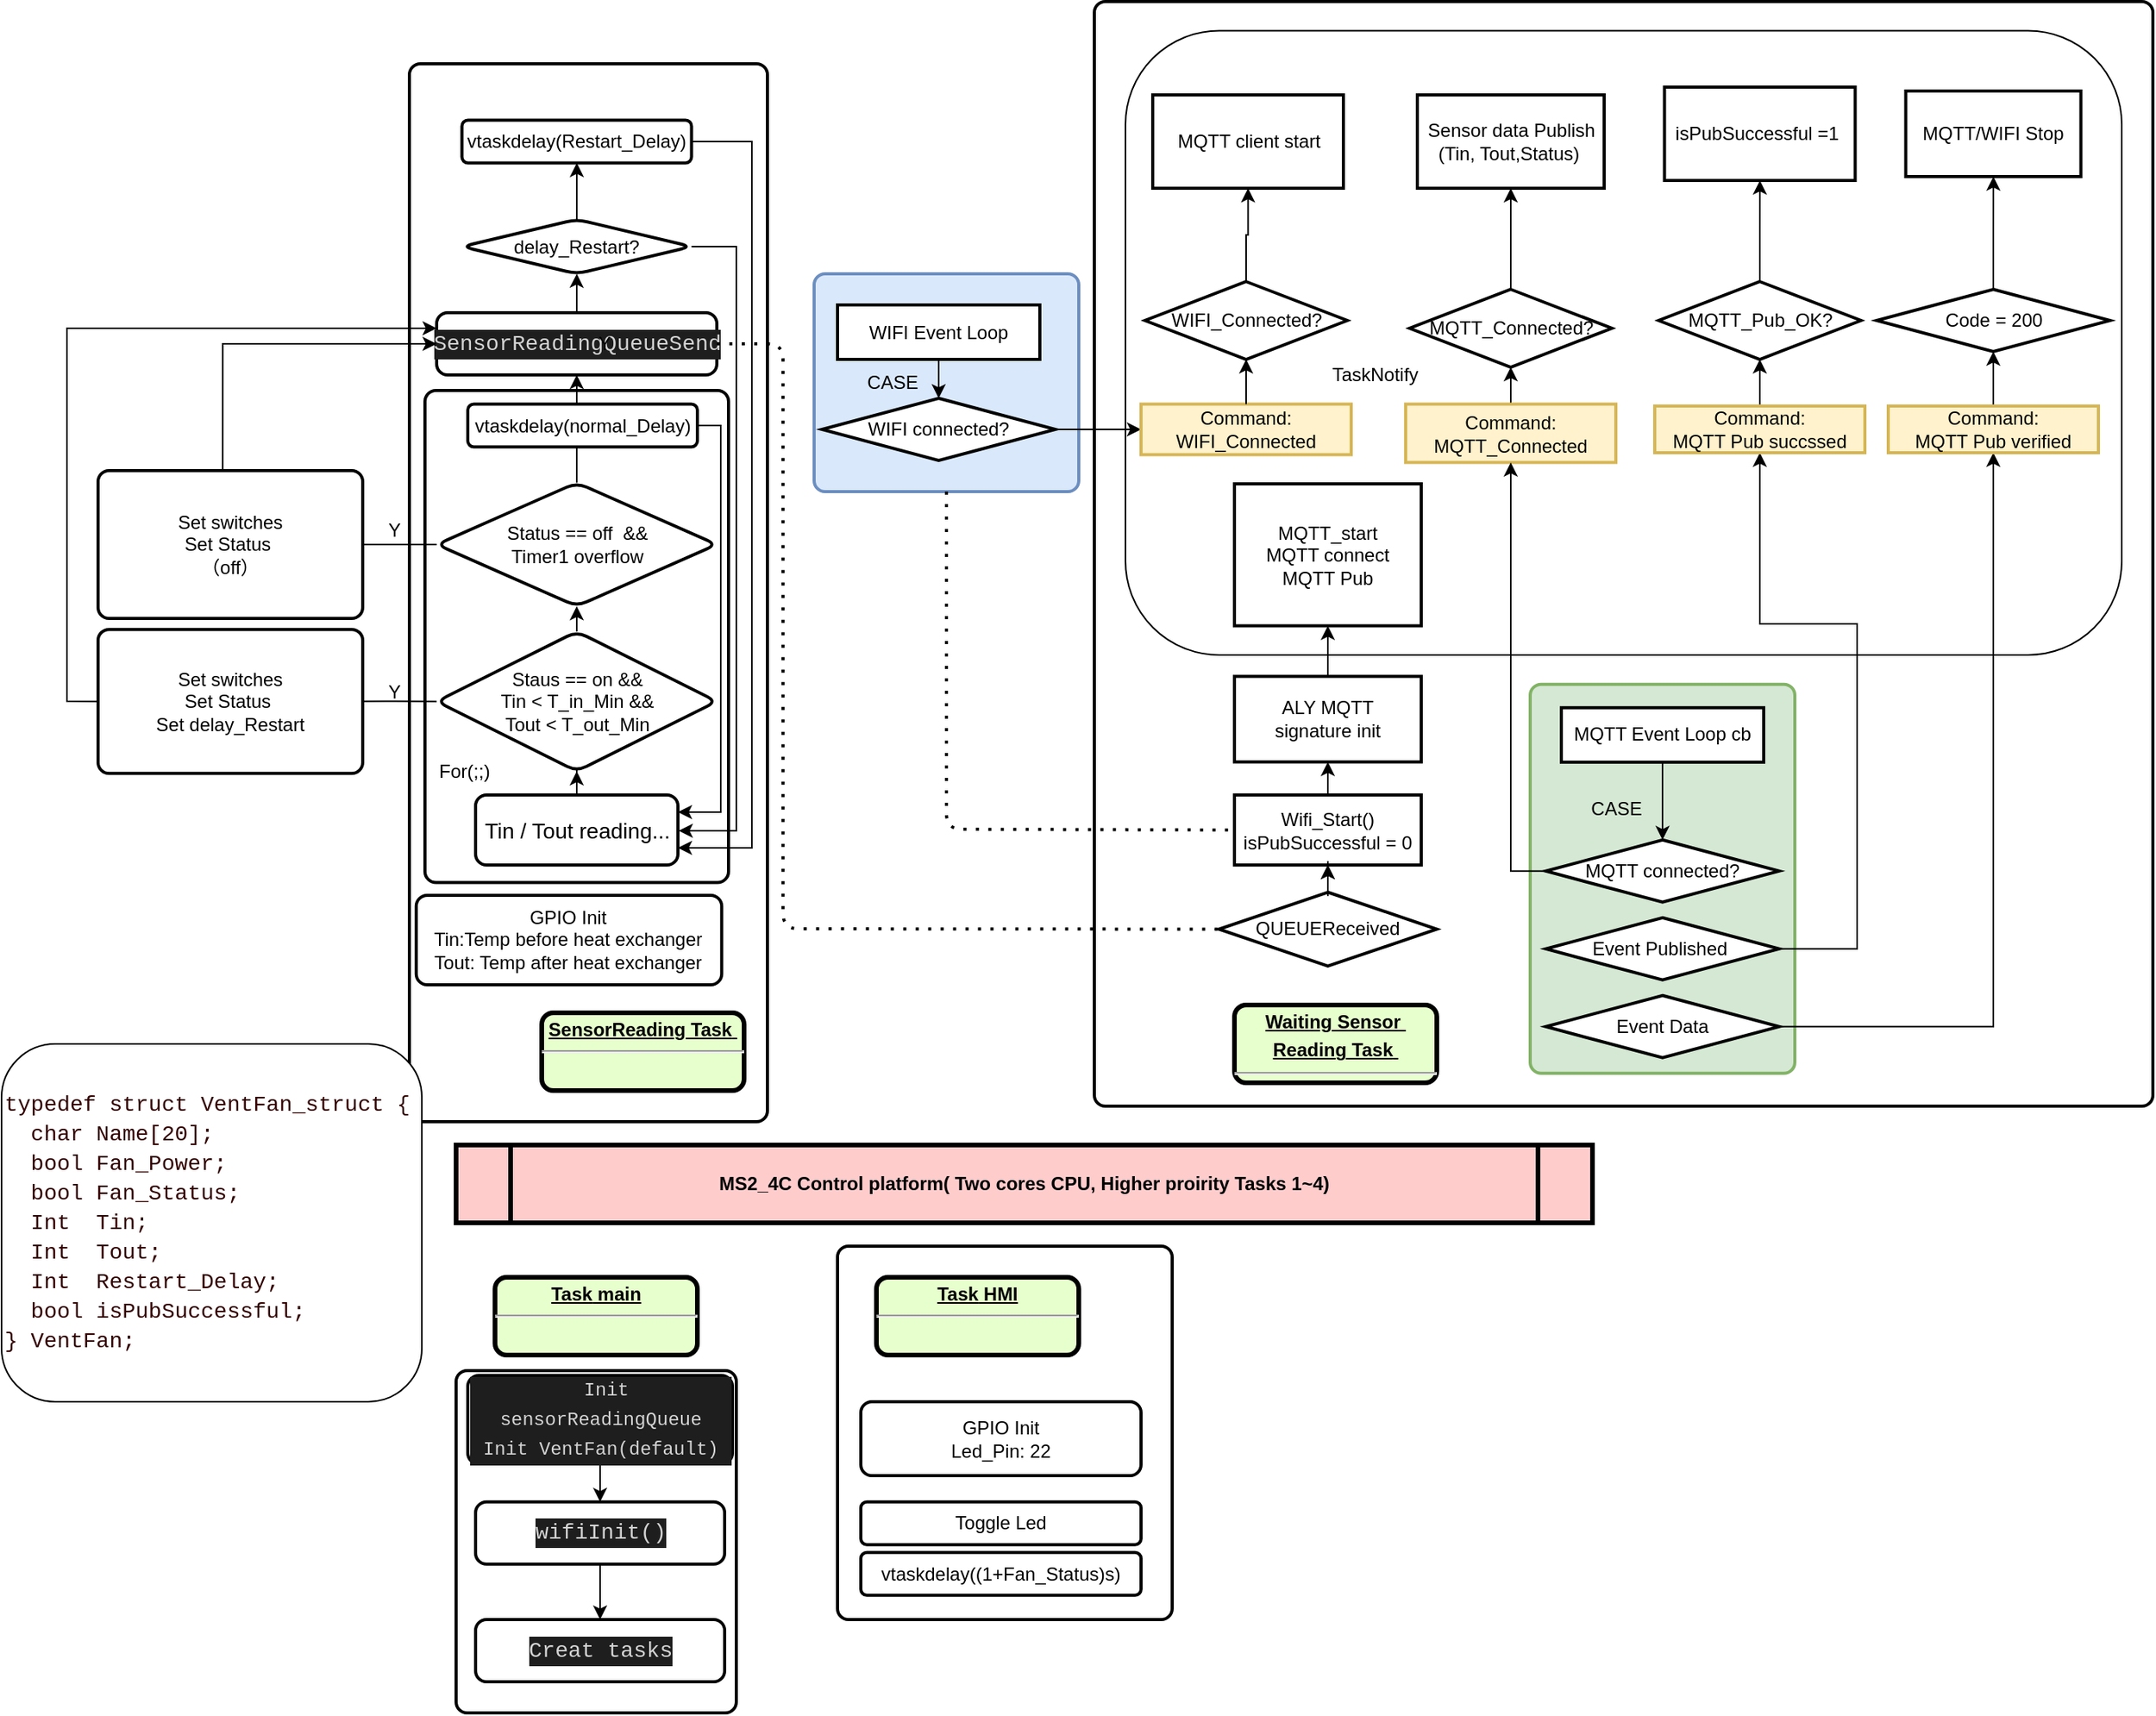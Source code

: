 <mxfile version="13.10.4" type="github">
  <diagram id="aIBNMCLB5vegAtX76ae7" name="Page-1">
    <mxGraphModel dx="1955" dy="934" grid="1" gridSize="10" guides="1" tooltips="1" connect="1" arrows="1" fold="1" page="1" pageScale="1" pageWidth="827" pageHeight="1169" math="0" shadow="0">
      <root>
        <mxCell id="0" />
        <mxCell id="1" parent="0" />
        <mxCell id="qpSUApoE_brRs-mtpVLS-30" value="" style="rounded=1;whiteSpace=wrap;html=1;absoluteArcSize=1;arcSize=14;strokeWidth=2;" parent="1" vertex="1">
          <mxGeometry x="635" y="810" width="215" height="240" as="geometry" />
        </mxCell>
        <mxCell id="1z75fBFgBHhC1uhvndQV-54" value="" style="rounded=1;whiteSpace=wrap;html=1;absoluteArcSize=1;arcSize=14;strokeWidth=2;" parent="1" vertex="1">
          <mxGeometry x="800" y="10" width="680" height="710" as="geometry" />
        </mxCell>
        <mxCell id="Un01HnfKfebli6_bDrwn-19" value="" style="rounded=1;whiteSpace=wrap;html=1;" vertex="1" parent="1">
          <mxGeometry x="820" y="28.75" width="640" height="401.25" as="geometry" />
        </mxCell>
        <mxCell id="1z75fBFgBHhC1uhvndQV-83" value="" style="rounded=1;whiteSpace=wrap;html=1;absoluteArcSize=1;arcSize=14;strokeWidth=2;" parent="1" vertex="1">
          <mxGeometry x="360" y="50" width="230" height="680" as="geometry" />
        </mxCell>
        <mxCell id="Un01HnfKfebli6_bDrwn-9" value="" style="rounded=1;whiteSpace=wrap;html=1;absoluteArcSize=1;arcSize=14;strokeWidth=2;" vertex="1" parent="1">
          <mxGeometry x="370" y="260" width="195" height="316.25" as="geometry" />
        </mxCell>
        <mxCell id="1z75fBFgBHhC1uhvndQV-82" value="" style="rounded=1;whiteSpace=wrap;html=1;absoluteArcSize=1;arcSize=14;strokeWidth=2;" parent="1" vertex="1">
          <mxGeometry x="390" y="890" width="180" height="220" as="geometry" />
        </mxCell>
        <mxCell id="1z75fBFgBHhC1uhvndQV-52" value="" style="rounded=1;whiteSpace=wrap;html=1;absoluteArcSize=1;arcSize=14;strokeWidth=2;fillColor=#d5e8d4;strokeColor=#82b366;" parent="1" vertex="1">
          <mxGeometry x="1080" y="448.9" width="170" height="250" as="geometry" />
        </mxCell>
        <mxCell id="1z75fBFgBHhC1uhvndQV-47" value="" style="rounded=1;whiteSpace=wrap;html=1;absoluteArcSize=1;arcSize=14;strokeWidth=2;fillColor=#dae8fc;strokeColor=#6c8ebf;" parent="1" vertex="1">
          <mxGeometry x="620" y="185" width="170" height="140" as="geometry" />
        </mxCell>
        <mxCell id="1z75fBFgBHhC1uhvndQV-1" value="MS2_4C Control platform( Two cores CPU, Higher proirity Tasks 1~4)" style="shape=process;whiteSpace=wrap;align=center;verticalAlign=middle;size=0.048;fontStyle=1;strokeWidth=3;fillColor=#FFCCCC" parent="1" vertex="1">
          <mxGeometry x="390" y="745" width="730" height="50" as="geometry" />
        </mxCell>
        <mxCell id="1z75fBFgBHhC1uhvndQV-2" value="&lt;p style=&quot;margin: 0px ; margin-top: 4px ; text-align: center ; text-decoration: underline&quot;&gt;&lt;strong&gt;&lt;strong&gt;Task&lt;/strong&gt;&amp;nbsp;main&lt;br&gt;&lt;/strong&gt;&lt;/p&gt;&lt;hr&gt;&lt;p style=&quot;margin: 0px ; margin-left: 8px&quot;&gt;&lt;br&gt;&lt;/p&gt;" style="verticalAlign=middle;align=center;overflow=fill;fontSize=12;fontFamily=Helvetica;html=1;rounded=1;fontStyle=1;strokeWidth=3;fillColor=#E6FFCC" parent="1" vertex="1">
          <mxGeometry x="415" y="830" width="130" height="50" as="geometry" />
        </mxCell>
        <mxCell id="1z75fBFgBHhC1uhvndQV-80" value="" style="edgeStyle=orthogonalEdgeStyle;rounded=0;orthogonalLoop=1;jettySize=auto;html=1;" parent="1" source="1z75fBFgBHhC1uhvndQV-3" target="1z75fBFgBHhC1uhvndQV-4" edge="1">
          <mxGeometry relative="1" as="geometry" />
        </mxCell>
        <mxCell id="1z75fBFgBHhC1uhvndQV-3" value="&lt;div style=&quot;color: rgb(212 , 212 , 212) ; background-color: rgb(30 , 30 , 30) ; font-family: &amp;#34;consolas&amp;#34; , &amp;#34;courier new&amp;#34; , monospace ; line-height: 19px&quot;&gt;&lt;font style=&quot;font-size: 12px&quot;&gt;&amp;nbsp;Init sensorReadingQueue&lt;br&gt;&lt;/font&gt;&lt;/div&gt;&lt;div style=&quot;color: rgb(212 , 212 , 212) ; background-color: rgb(30 , 30 , 30) ; font-family: &amp;#34;consolas&amp;#34; , &amp;#34;courier new&amp;#34; , monospace ; line-height: 19px&quot;&gt;&lt;font style=&quot;font-size: 12px&quot;&gt;Init VentFan(default)&lt;/font&gt;&lt;/div&gt;" style="rounded=1;whiteSpace=wrap;html=1;absoluteArcSize=1;arcSize=14;strokeWidth=2;" parent="1" vertex="1">
          <mxGeometry x="397.51" y="893.13" width="170" height="56.87" as="geometry" />
        </mxCell>
        <mxCell id="qpSUApoE_brRs-mtpVLS-2" value="" style="edgeStyle=orthogonalEdgeStyle;rounded=0;orthogonalLoop=1;jettySize=auto;html=1;" parent="1" source="1z75fBFgBHhC1uhvndQV-4" target="qpSUApoE_brRs-mtpVLS-1" edge="1">
          <mxGeometry relative="1" as="geometry" />
        </mxCell>
        <mxCell id="1z75fBFgBHhC1uhvndQV-4" value="&lt;div style=&quot;color: rgb(212 , 212 , 212) ; background-color: rgb(30 , 30 , 30) ; font-family: &amp;#34;consolas&amp;#34; , &amp;#34;courier new&amp;#34; , monospace ; font-size: 14px ; line-height: 19px&quot;&gt;wifiInit()&lt;/div&gt;" style="rounded=1;whiteSpace=wrap;html=1;absoluteArcSize=1;arcSize=14;strokeWidth=2;" parent="1" vertex="1">
          <mxGeometry x="402.5" y="974.38" width="160" height="40" as="geometry" />
        </mxCell>
        <mxCell id="qpSUApoE_brRs-mtpVLS-4" value="" style="edgeStyle=orthogonalEdgeStyle;rounded=0;orthogonalLoop=1;jettySize=auto;html=1;" parent="1" source="1z75fBFgBHhC1uhvndQV-5" target="qpSUApoE_brRs-mtpVLS-3" edge="1">
          <mxGeometry relative="1" as="geometry" />
        </mxCell>
        <mxCell id="1z75fBFgBHhC1uhvndQV-5" value="&lt;font style=&quot;font-size: 14px&quot;&gt;Tin / Tout reading...&lt;/font&gt;" style="rounded=1;whiteSpace=wrap;html=1;absoluteArcSize=1;arcSize=14;strokeWidth=2;" parent="1" vertex="1">
          <mxGeometry x="402.5" y="520" width="130" height="45" as="geometry" />
        </mxCell>
        <mxCell id="1z75fBFgBHhC1uhvndQV-7" value="&lt;p style=&quot;margin: 0px ; margin-top: 4px ; text-align: center ; text-decoration: underline&quot;&gt;&lt;strong&gt;&lt;strong&gt;SensorReading Task&lt;/strong&gt;&amp;nbsp;&lt;br&gt;&lt;/strong&gt;&lt;/p&gt;&lt;hr&gt;&lt;p style=&quot;margin: 0px ; margin-left: 8px&quot;&gt;&lt;br&gt;&lt;/p&gt;" style="verticalAlign=middle;align=center;overflow=fill;fontSize=12;fontFamily=Helvetica;html=1;rounded=1;fontStyle=1;strokeWidth=3;fillColor=#E6FFCC" parent="1" vertex="1">
          <mxGeometry x="445" y="660" width="130" height="50" as="geometry" />
        </mxCell>
        <mxCell id="Un01HnfKfebli6_bDrwn-8" value="" style="edgeStyle=orthogonalEdgeStyle;rounded=0;orthogonalLoop=1;jettySize=auto;html=1;" edge="1" parent="1" source="1z75fBFgBHhC1uhvndQV-8" target="Un01HnfKfebli6_bDrwn-2">
          <mxGeometry relative="1" as="geometry" />
        </mxCell>
        <mxCell id="1z75fBFgBHhC1uhvndQV-8" value="&lt;div style=&quot;color: rgb(212 , 212 , 212) ; background-color: rgb(30 , 30 , 30) ; font-family: &amp;#34;consolas&amp;#34; , &amp;#34;courier new&amp;#34; , monospace ; font-size: 14px ; line-height: 19px&quot;&gt;&lt;span style=&quot;font-family: &amp;#34;consolas&amp;#34; , &amp;#34;courier new&amp;#34; , monospace&quot;&gt;SensorReadingQueueSend&lt;/span&gt;&lt;/div&gt;" style="rounded=1;whiteSpace=wrap;html=1;absoluteArcSize=1;arcSize=14;strokeWidth=2;" parent="1" vertex="1">
          <mxGeometry x="377.5" y="210" width="180" height="40" as="geometry" />
        </mxCell>
        <mxCell id="1z75fBFgBHhC1uhvndQV-9" value="&lt;p style=&quot;margin: 0px ; margin-top: 4px ; text-align: center ; text-decoration: underline&quot;&gt;&lt;strong&gt;&lt;strong&gt;Waiting Sensor&amp;nbsp;&lt;/strong&gt;&lt;/strong&gt;&lt;/p&gt;&lt;p style=&quot;margin: 0px ; margin-top: 4px ; text-align: center ; text-decoration: underline&quot;&gt;&lt;strong&gt;&lt;strong&gt;Reading Task&lt;/strong&gt;&amp;nbsp;&lt;br&gt;&lt;/strong&gt;&lt;/p&gt;&lt;hr&gt;&lt;p style=&quot;margin: 0px ; margin-left: 8px&quot;&gt;&lt;br&gt;&lt;/p&gt;" style="verticalAlign=middle;align=center;overflow=fill;fontSize=12;fontFamily=Helvetica;html=1;rounded=1;fontStyle=1;strokeWidth=3;fillColor=#E6FFCC" parent="1" vertex="1">
          <mxGeometry x="890" y="655" width="130" height="50" as="geometry" />
        </mxCell>
        <mxCell id="1z75fBFgBHhC1uhvndQV-12" value="" style="edgeStyle=orthogonalEdgeStyle;rounded=0;orthogonalLoop=1;jettySize=auto;html=1;" parent="1" source="1z75fBFgBHhC1uhvndQV-10" target="1z75fBFgBHhC1uhvndQV-11" edge="1">
          <mxGeometry relative="1" as="geometry" />
        </mxCell>
        <mxCell id="1z75fBFgBHhC1uhvndQV-32" value="" style="edgeStyle=orthogonalEdgeStyle;rounded=0;orthogonalLoop=1;jettySize=auto;html=1;exitX=0.5;exitY=0;exitDx=0;exitDy=0;" parent="1" source="1z75fBFgBHhC1uhvndQV-15" target="1z75fBFgBHhC1uhvndQV-13" edge="1">
          <mxGeometry relative="1" as="geometry" />
        </mxCell>
        <mxCell id="1z75fBFgBHhC1uhvndQV-10" value="QUEUEReceived" style="strokeWidth=2;html=1;shape=mxgraph.flowchart.decision;whiteSpace=wrap;" parent="1" vertex="1">
          <mxGeometry x="880" y="582.5" width="140" height="47.5" as="geometry" />
        </mxCell>
        <mxCell id="1z75fBFgBHhC1uhvndQV-14" value="" style="edgeStyle=orthogonalEdgeStyle;rounded=0;orthogonalLoop=1;jettySize=auto;html=1;entryX=0.5;entryY=1;entryDx=0;entryDy=0;" parent="1" source="1z75fBFgBHhC1uhvndQV-11" target="1z75fBFgBHhC1uhvndQV-15" edge="1">
          <mxGeometry relative="1" as="geometry" />
        </mxCell>
        <mxCell id="1z75fBFgBHhC1uhvndQV-18" value="" style="edgeStyle=orthogonalEdgeStyle;rounded=0;orthogonalLoop=1;jettySize=auto;html=1;exitX=1;exitY=0.5;exitDx=0;exitDy=0;" parent="1" source="1z75fBFgBHhC1uhvndQV-46" target="1z75fBFgBHhC1uhvndQV-17" edge="1">
          <mxGeometry relative="1" as="geometry">
            <Array as="points">
              <mxPoint x="775" y="285" />
            </Array>
          </mxGeometry>
        </mxCell>
        <mxCell id="1z75fBFgBHhC1uhvndQV-13" value="MQTT_start&lt;br&gt;MQTT connect&lt;br&gt;MQTT Pub" style="whiteSpace=wrap;html=1;strokeWidth=2;" parent="1" vertex="1">
          <mxGeometry x="890" y="320" width="120" height="91.25" as="geometry" />
        </mxCell>
        <mxCell id="1z75fBFgBHhC1uhvndQV-15" value="ALY MQTT &lt;br&gt;signature init" style="whiteSpace=wrap;html=1;strokeWidth=2;" parent="1" vertex="1">
          <mxGeometry x="890" y="443.75" width="120" height="55" as="geometry" />
        </mxCell>
        <mxCell id="1z75fBFgBHhC1uhvndQV-61" value="" style="edgeStyle=orthogonalEdgeStyle;rounded=0;orthogonalLoop=1;jettySize=auto;html=1;" parent="1" source="1z75fBFgBHhC1uhvndQV-19" edge="1">
          <mxGeometry relative="1" as="geometry">
            <mxPoint x="897.5" y="202.5" as="targetPoint" />
          </mxGeometry>
        </mxCell>
        <mxCell id="1z75fBFgBHhC1uhvndQV-17" value="Command:&lt;br&gt;WIFI_Connected" style="whiteSpace=wrap;html=1;strokeWidth=2;fillColor=#fff2cc;strokeColor=#d6b656;" parent="1" vertex="1">
          <mxGeometry x="830" y="268.75" width="135" height="32.5" as="geometry" />
        </mxCell>
        <mxCell id="1z75fBFgBHhC1uhvndQV-22" value="" style="edgeStyle=orthogonalEdgeStyle;rounded=0;orthogonalLoop=1;jettySize=auto;html=1;" parent="1" source="1z75fBFgBHhC1uhvndQV-19" target="1z75fBFgBHhC1uhvndQV-21" edge="1">
          <mxGeometry relative="1" as="geometry" />
        </mxCell>
        <mxCell id="1z75fBFgBHhC1uhvndQV-21" value="MQTT client start" style="whiteSpace=wrap;html=1;strokeWidth=2;" parent="1" vertex="1">
          <mxGeometry x="837.5" y="70" width="122.5" height="60" as="geometry" />
        </mxCell>
        <mxCell id="1z75fBFgBHhC1uhvndQV-65" value="" style="edgeStyle=orthogonalEdgeStyle;rounded=0;orthogonalLoop=1;jettySize=auto;html=1;entryX=0.5;entryY=1;entryDx=0;entryDy=0;" parent="1" source="1z75fBFgBHhC1uhvndQV-23" target="1z75fBFgBHhC1uhvndQV-67" edge="1">
          <mxGeometry relative="1" as="geometry" />
        </mxCell>
        <mxCell id="1z75fBFgBHhC1uhvndQV-23" value="Command:&lt;br&gt;MQTT_Connected" style="whiteSpace=wrap;html=1;strokeWidth=2;fillColor=#fff2cc;strokeColor=#d6b656;" parent="1" vertex="1">
          <mxGeometry x="1000" y="268.75" width="135" height="37.5" as="geometry" />
        </mxCell>
        <mxCell id="1z75fBFgBHhC1uhvndQV-30" value="" style="edgeStyle=orthogonalEdgeStyle;rounded=0;orthogonalLoop=1;jettySize=auto;html=1;" parent="1" source="1z75fBFgBHhC1uhvndQV-25" target="1z75fBFgBHhC1uhvndQV-29" edge="1">
          <mxGeometry relative="1" as="geometry" />
        </mxCell>
        <mxCell id="1z75fBFgBHhC1uhvndQV-25" value="MQTT Event Loop cb" style="whiteSpace=wrap;html=1;strokeWidth=2;" parent="1" vertex="1">
          <mxGeometry x="1100" y="463.9" width="130" height="35" as="geometry" />
        </mxCell>
        <mxCell id="1z75fBFgBHhC1uhvndQV-64" value="" style="edgeStyle=orthogonalEdgeStyle;rounded=0;orthogonalLoop=1;jettySize=auto;html=1;entryX=0.5;entryY=1;entryDx=0;entryDy=0;exitX=0;exitY=0.5;exitDx=0;exitDy=0;" parent="1" source="1z75fBFgBHhC1uhvndQV-29" target="1z75fBFgBHhC1uhvndQV-23" edge="1">
          <mxGeometry relative="1" as="geometry">
            <mxPoint x="1225.0" y="607.5" as="targetPoint" />
          </mxGeometry>
        </mxCell>
        <mxCell id="1z75fBFgBHhC1uhvndQV-29" value="MQTT connected?" style="rhombus;whiteSpace=wrap;html=1;strokeWidth=2;" parent="1" vertex="1">
          <mxGeometry x="1090" y="548.9" width="150" height="40" as="geometry" />
        </mxCell>
        <mxCell id="1z75fBFgBHhC1uhvndQV-33" value="Y" style="text;html=1;align=center;verticalAlign=middle;resizable=0;points=[];autosize=1;" parent="1" vertex="1">
          <mxGeometry x="960" y="545" width="20" height="20" as="geometry" />
        </mxCell>
        <mxCell id="1z75fBFgBHhC1uhvndQV-35" value="Sensor data Publish&lt;br&gt;(Tin, Tout,Status)&amp;nbsp;" style="whiteSpace=wrap;html=1;strokeWidth=2;" parent="1" vertex="1">
          <mxGeometry x="1007.5" y="70" width="120" height="60" as="geometry" />
        </mxCell>
        <mxCell id="1z75fBFgBHhC1uhvndQV-66" value="" style="edgeStyle=orthogonalEdgeStyle;rounded=0;orthogonalLoop=1;jettySize=auto;html=1;entryX=0.5;entryY=1;entryDx=0;entryDy=0;exitX=1;exitY=0.5;exitDx=0;exitDy=0;" parent="1" source="1z75fBFgBHhC1uhvndQV-37" target="1z75fBFgBHhC1uhvndQV-43" edge="1">
          <mxGeometry relative="1" as="geometry">
            <mxPoint x="1270" y="707" as="targetPoint" />
            <Array as="points">
              <mxPoint x="1290" y="619" />
              <mxPoint x="1290" y="410" />
              <mxPoint x="1227" y="410" />
            </Array>
          </mxGeometry>
        </mxCell>
        <mxCell id="1z75fBFgBHhC1uhvndQV-37" value="Event Published&amp;nbsp;" style="rhombus;whiteSpace=wrap;html=1;strokeWidth=2;" parent="1" vertex="1">
          <mxGeometry x="1090" y="598.9" width="150" height="40" as="geometry" />
        </mxCell>
        <mxCell id="1z75fBFgBHhC1uhvndQV-40" value="" style="edgeStyle=orthogonalEdgeStyle;rounded=0;orthogonalLoop=1;jettySize=auto;html=1;exitX=1;exitY=0.5;exitDx=0;exitDy=0;entryX=0.5;entryY=1;entryDx=0;entryDy=0;" parent="1" source="1z75fBFgBHhC1uhvndQV-38" target="Un01HnfKfebli6_bDrwn-22" edge="1">
          <mxGeometry relative="1" as="geometry">
            <Array as="points">
              <mxPoint x="1378" y="669" />
            </Array>
          </mxGeometry>
        </mxCell>
        <mxCell id="1z75fBFgBHhC1uhvndQV-38" value="Event Data" style="rhombus;whiteSpace=wrap;html=1;strokeWidth=2;" parent="1" vertex="1">
          <mxGeometry x="1090" y="648.9" width="150" height="40" as="geometry" />
        </mxCell>
        <mxCell id="Un01HnfKfebli6_bDrwn-25" value="" style="edgeStyle=orthogonalEdgeStyle;rounded=0;orthogonalLoop=1;jettySize=auto;html=1;" edge="1" parent="1" source="1z75fBFgBHhC1uhvndQV-39" target="Un01HnfKfebli6_bDrwn-24">
          <mxGeometry relative="1" as="geometry" />
        </mxCell>
        <mxCell id="1z75fBFgBHhC1uhvndQV-39" value="Code = 200" style="rhombus;whiteSpace=wrap;html=1;strokeWidth=2;" parent="1" vertex="1">
          <mxGeometry x="1302.5" y="195" width="150" height="40" as="geometry" />
        </mxCell>
        <mxCell id="1z75fBFgBHhC1uhvndQV-70" value="" style="edgeStyle=orthogonalEdgeStyle;rounded=0;orthogonalLoop=1;jettySize=auto;html=1;" parent="1" source="1z75fBFgBHhC1uhvndQV-43" target="1z75fBFgBHhC1uhvndQV-69" edge="1">
          <mxGeometry relative="1" as="geometry" />
        </mxCell>
        <mxCell id="1z75fBFgBHhC1uhvndQV-43" value="Command:&lt;br&gt;MQTT Pub succssed" style="whiteSpace=wrap;html=1;strokeWidth=2;fillColor=#fff2cc;strokeColor=#d6b656;" parent="1" vertex="1">
          <mxGeometry x="1160" y="270" width="135" height="30" as="geometry" />
        </mxCell>
        <mxCell id="1z75fBFgBHhC1uhvndQV-48" value="" style="edgeStyle=orthogonalEdgeStyle;rounded=0;orthogonalLoop=1;jettySize=auto;html=1;" parent="1" source="1z75fBFgBHhC1uhvndQV-45" target="1z75fBFgBHhC1uhvndQV-46" edge="1">
          <mxGeometry relative="1" as="geometry" />
        </mxCell>
        <mxCell id="1z75fBFgBHhC1uhvndQV-45" value="WIFI Event Loop" style="whiteSpace=wrap;html=1;strokeWidth=2;" parent="1" vertex="1">
          <mxGeometry x="635" y="205" width="130" height="35" as="geometry" />
        </mxCell>
        <mxCell id="1z75fBFgBHhC1uhvndQV-46" value="WIFI connected?" style="rhombus;whiteSpace=wrap;html=1;strokeWidth=2;" parent="1" vertex="1">
          <mxGeometry x="625" y="265" width="150" height="40" as="geometry" />
        </mxCell>
        <mxCell id="1z75fBFgBHhC1uhvndQV-50" value="CASE" style="text;html=1;align=center;verticalAlign=middle;resizable=0;points=[];autosize=1;" parent="1" vertex="1">
          <mxGeometry x="645" y="245" width="50" height="20" as="geometry" />
        </mxCell>
        <mxCell id="1z75fBFgBHhC1uhvndQV-51" value="CASE" style="text;html=1;align=center;verticalAlign=middle;resizable=0;points=[];autosize=1;" parent="1" vertex="1">
          <mxGeometry x="1110" y="518.9" width="50" height="20" as="geometry" />
        </mxCell>
        <mxCell id="1z75fBFgBHhC1uhvndQV-55" value="TaskNotify" style="text;html=1;align=center;verticalAlign=middle;resizable=0;points=[];autosize=1;" parent="1" vertex="1">
          <mxGeometry x="945" y="240" width="70" height="20" as="geometry" />
        </mxCell>
        <mxCell id="1z75fBFgBHhC1uhvndQV-68" value="" style="edgeStyle=orthogonalEdgeStyle;rounded=0;orthogonalLoop=1;jettySize=auto;html=1;" parent="1" source="1z75fBFgBHhC1uhvndQV-67" target="1z75fBFgBHhC1uhvndQV-35" edge="1">
          <mxGeometry relative="1" as="geometry" />
        </mxCell>
        <mxCell id="1z75fBFgBHhC1uhvndQV-67" value="MQTT_Connected?" style="rhombus;whiteSpace=wrap;html=1;strokeWidth=2;" parent="1" vertex="1">
          <mxGeometry x="1002.5" y="195" width="130" height="50" as="geometry" />
        </mxCell>
        <mxCell id="1z75fBFgBHhC1uhvndQV-72" value="" style="edgeStyle=orthogonalEdgeStyle;rounded=0;orthogonalLoop=1;jettySize=auto;html=1;" parent="1" source="1z75fBFgBHhC1uhvndQV-69" target="1z75fBFgBHhC1uhvndQV-71" edge="1">
          <mxGeometry relative="1" as="geometry" />
        </mxCell>
        <mxCell id="1z75fBFgBHhC1uhvndQV-69" value="MQTT_Pub_OK?" style="rhombus;whiteSpace=wrap;html=1;strokeWidth=2;" parent="1" vertex="1">
          <mxGeometry x="1162.5" y="190" width="130" height="50" as="geometry" />
        </mxCell>
        <mxCell id="1z75fBFgBHhC1uhvndQV-71" value="isPubSuccessful =1&amp;nbsp;" style="whiteSpace=wrap;html=1;strokeWidth=2;" parent="1" vertex="1">
          <mxGeometry x="1166.25" y="65" width="122.5" height="60" as="geometry" />
        </mxCell>
        <mxCell id="1z75fBFgBHhC1uhvndQV-74" style="edgeStyle=orthogonalEdgeStyle;rounded=0;orthogonalLoop=1;jettySize=auto;html=1;exitX=0.5;exitY=1;exitDx=0;exitDy=0;" parent="1" edge="1">
          <mxGeometry relative="1" as="geometry">
            <mxPoint x="1085" y="762.42" as="sourcePoint" />
            <mxPoint x="1085" y="762.42" as="targetPoint" />
          </mxGeometry>
        </mxCell>
        <mxCell id="qpSUApoE_brRs-mtpVLS-1" value="&lt;div style=&quot;color: rgb(212 , 212 , 212) ; background-color: rgb(30 , 30 , 30) ; font-family: &amp;#34;consolas&amp;#34; , &amp;#34;courier new&amp;#34; , monospace ; font-size: 14px ; line-height: 19px&quot;&gt;Creat tasks&lt;/div&gt;" style="rounded=1;whiteSpace=wrap;html=1;absoluteArcSize=1;arcSize=14;strokeWidth=2;" parent="1" vertex="1">
          <mxGeometry x="402.51" y="1050" width="160" height="40" as="geometry" />
        </mxCell>
        <mxCell id="qpSUApoE_brRs-mtpVLS-3" value="Staus == on &amp;amp;&amp;amp;&lt;br&gt;Tin &amp;lt; T_in_Min &amp;amp;&amp;amp;&lt;br&gt;Tout &amp;lt; T_out_Min" style="rhombus;whiteSpace=wrap;html=1;rounded=1;strokeWidth=2;arcSize=14;" parent="1" vertex="1">
          <mxGeometry x="377.51" y="414.92" width="180" height="89.84" as="geometry" />
        </mxCell>
        <mxCell id="qpSUApoE_brRs-mtpVLS-11" value="" style="edgeStyle=orthogonalEdgeStyle;rounded=0;orthogonalLoop=1;jettySize=auto;html=1;entryX=1;entryY=0.5;entryDx=0;entryDy=0;exitX=0;exitY=0.5;exitDx=0;exitDy=0;" parent="1" source="qpSUApoE_brRs-mtpVLS-3" edge="1">
          <mxGeometry relative="1" as="geometry">
            <mxPoint x="400.03" y="402.2" as="sourcePoint" />
            <mxPoint x="310" y="459.84" as="targetPoint" />
          </mxGeometry>
        </mxCell>
        <mxCell id="qpSUApoE_brRs-mtpVLS-13" value="" style="edgeStyle=orthogonalEdgeStyle;rounded=0;orthogonalLoop=1;jettySize=auto;html=1;exitX=0.5;exitY=0;exitDx=0;exitDy=0;entryX=0.5;entryY=1;entryDx=0;entryDy=0;" parent="1" target="1z75fBFgBHhC1uhvndQV-8" edge="1" source="qpSUApoE_brRs-mtpVLS-20">
          <mxGeometry relative="1" as="geometry">
            <mxPoint x="467.5" y="380" as="sourcePoint" />
            <mxPoint x="466.5" y="284.38" as="targetPoint" />
          </mxGeometry>
        </mxCell>
        <mxCell id="qpSUApoE_brRs-mtpVLS-8" value="" style="edgeStyle=orthogonalEdgeStyle;rounded=0;orthogonalLoop=1;jettySize=auto;html=1;exitX=1;exitY=0.5;exitDx=0;exitDy=0;" parent="1" source="Un01HnfKfebli6_bDrwn-2" edge="1">
          <mxGeometry relative="1" as="geometry">
            <Array as="points">
              <mxPoint x="570" y="167" />
              <mxPoint x="570" y="543" />
              <mxPoint x="533" y="543" />
            </Array>
            <mxPoint x="534" y="262.19" as="sourcePoint" />
            <mxPoint x="533" y="543" as="targetPoint" />
          </mxGeometry>
        </mxCell>
        <mxCell id="qpSUApoE_brRs-mtpVLS-26" value="" style="edgeStyle=orthogonalEdgeStyle;rounded=0;orthogonalLoop=1;jettySize=auto;html=1;entryX=0;entryY=0.25;entryDx=0;entryDy=0;exitX=0;exitY=0.5;exitDx=0;exitDy=0;" parent="1" source="qpSUApoE_brRs-mtpVLS-12" target="1z75fBFgBHhC1uhvndQV-8" edge="1">
          <mxGeometry relative="1" as="geometry">
            <mxPoint x="70" y="170" as="targetPoint" />
          </mxGeometry>
        </mxCell>
        <mxCell id="qpSUApoE_brRs-mtpVLS-12" value="Set switches&lt;br&gt;Set Status&amp;nbsp;&lt;br&gt;Set delay_Restart" style="rounded=1;whiteSpace=wrap;html=1;absoluteArcSize=1;arcSize=14;strokeWidth=2;" parent="1" vertex="1">
          <mxGeometry x="160" y="413.59" width="170" height="92.5" as="geometry" />
        </mxCell>
        <mxCell id="qpSUApoE_brRs-mtpVLS-15" value="Y" style="text;html=1;align=center;verticalAlign=middle;resizable=0;points=[];autosize=1;" parent="1" vertex="1">
          <mxGeometry x="475" y="220" width="20" height="20" as="geometry" />
        </mxCell>
        <mxCell id="qpSUApoE_brRs-mtpVLS-16" value="Y" style="text;html=1;align=center;verticalAlign=middle;resizable=0;points=[];autosize=1;" parent="1" vertex="1">
          <mxGeometry x="340" y="340" width="20" height="20" as="geometry" />
        </mxCell>
        <mxCell id="qpSUApoE_brRs-mtpVLS-17" value="Y" style="text;html=1;align=center;verticalAlign=middle;resizable=0;points=[];autosize=1;" parent="1" vertex="1">
          <mxGeometry x="340" y="443.75" width="20" height="20" as="geometry" />
        </mxCell>
        <mxCell id="qpSUApoE_brRs-mtpVLS-18" value="GPIO Init&lt;br&gt;Tin:Temp before heat exchanger&lt;br&gt;Tout: Temp after heat exchanger" style="rounded=1;whiteSpace=wrap;html=1;absoluteArcSize=1;arcSize=14;strokeWidth=2;" parent="1" vertex="1">
          <mxGeometry x="364.38" y="584.5" width="196.25" height="57.5" as="geometry" />
        </mxCell>
        <mxCell id="qpSUApoE_brRs-mtpVLS-22" value="" style="edgeStyle=orthogonalEdgeStyle;rounded=0;orthogonalLoop=1;jettySize=auto;html=1;" parent="1" source="qpSUApoE_brRs-mtpVLS-20" edge="1">
          <mxGeometry relative="1" as="geometry">
            <mxPoint x="310" y="358.98" as="targetPoint" />
          </mxGeometry>
        </mxCell>
        <mxCell id="qpSUApoE_brRs-mtpVLS-20" value="Status == off&amp;nbsp; &amp;amp;&amp;amp;&lt;br&gt;Timer1 overflow" style="rhombus;whiteSpace=wrap;html=1;rounded=1;strokeWidth=2;arcSize=14;" parent="1" vertex="1">
          <mxGeometry x="377.51" y="319.29" width="180" height="79.38" as="geometry" />
        </mxCell>
        <mxCell id="qpSUApoE_brRs-mtpVLS-24" value="" style="edgeStyle=orthogonalEdgeStyle;rounded=0;orthogonalLoop=1;jettySize=auto;html=1;entryX=0;entryY=0.5;entryDx=0;entryDy=0;exitX=0.471;exitY=0;exitDx=0;exitDy=0;exitPerimeter=0;" parent="1" source="qpSUApoE_brRs-mtpVLS-21" target="1z75fBFgBHhC1uhvndQV-8" edge="1">
          <mxGeometry relative="1" as="geometry">
            <mxPoint x="225" y="202.5" as="targetPoint" />
          </mxGeometry>
        </mxCell>
        <mxCell id="qpSUApoE_brRs-mtpVLS-21" value="Set switches&lt;br&gt;Set Status&amp;nbsp;&lt;br&gt;（off）&lt;br&gt;" style="rounded=1;whiteSpace=wrap;html=1;absoluteArcSize=1;arcSize=14;strokeWidth=2;" parent="1" vertex="1">
          <mxGeometry x="160" y="311.48" width="170" height="95" as="geometry" />
        </mxCell>
        <mxCell id="qpSUApoE_brRs-mtpVLS-28" value="" style="edgeStyle=orthogonalEdgeStyle;rounded=0;orthogonalLoop=1;jettySize=auto;html=1;exitX=0.5;exitY=0;exitDx=0;exitDy=0;entryX=0.5;entryY=1;entryDx=0;entryDy=0;" parent="1" source="qpSUApoE_brRs-mtpVLS-3" target="qpSUApoE_brRs-mtpVLS-20" edge="1">
          <mxGeometry relative="1" as="geometry">
            <mxPoint x="477.5" y="390" as="sourcePoint" />
            <mxPoint x="476.5" y="294.38" as="targetPoint" />
          </mxGeometry>
        </mxCell>
        <mxCell id="qpSUApoE_brRs-mtpVLS-29" value="&lt;p style=&quot;margin: 0px ; margin-top: 4px ; text-align: center ; text-decoration: underline&quot;&gt;&lt;strong&gt;&lt;strong&gt;Task&lt;/strong&gt;&amp;nbsp;HMI&lt;br&gt;&lt;/strong&gt;&lt;/p&gt;&lt;hr&gt;&lt;p style=&quot;margin: 0px ; margin-left: 8px&quot;&gt;&lt;br&gt;&lt;/p&gt;" style="verticalAlign=middle;align=center;overflow=fill;fontSize=12;fontFamily=Helvetica;html=1;rounded=1;fontStyle=1;strokeWidth=3;fillColor=#E6FFCC" parent="1" vertex="1">
          <mxGeometry x="660" y="830" width="130" height="50" as="geometry" />
        </mxCell>
        <mxCell id="qpSUApoE_brRs-mtpVLS-36" value="GPIO Init&lt;br&gt;Led_Pin: 22&lt;br&gt;" style="rounded=1;whiteSpace=wrap;html=1;absoluteArcSize=1;arcSize=14;strokeWidth=2;" parent="1" vertex="1">
          <mxGeometry x="650" y="910" width="180" height="47.5" as="geometry" />
        </mxCell>
        <mxCell id="qpSUApoE_brRs-mtpVLS-43" value="Toggle Led" style="whiteSpace=wrap;html=1;rounded=1;strokeWidth=2;arcSize=14;" parent="1" vertex="1">
          <mxGeometry x="650" y="974.38" width="180" height="27.5" as="geometry" />
        </mxCell>
        <mxCell id="qpSUApoE_brRs-mtpVLS-44" value="vtaskdelay((1+Fan_Status)s)" style="whiteSpace=wrap;html=1;rounded=1;strokeWidth=2;arcSize=14;" parent="1" vertex="1">
          <mxGeometry x="650" y="1006.88" width="180" height="27.5" as="geometry" />
        </mxCell>
        <mxCell id="pYE9BElWbnLyJK9MFPdy-1" value="&lt;div style=&quot;font-family: &amp;#34;consolas&amp;#34; , &amp;#34;courier new&amp;#34; , monospace ; font-size: 14px ; line-height: 19px&quot;&gt;&lt;div&gt;&lt;span style=&quot;background-color: rgb(255 , 255 , 255)&quot;&gt;&lt;font color=&quot;#330000&quot;&gt;typedef&amp;nbsp;struct&amp;nbsp;VentFan_struct&amp;nbsp;{&lt;/font&gt;&lt;/span&gt;&lt;/div&gt;&lt;div&gt;&lt;span style=&quot;background-color: rgb(255 , 255 , 255)&quot;&gt;&lt;font color=&quot;#330000&quot;&gt;&amp;nbsp;&amp;nbsp;char&amp;nbsp;Name[20];&lt;/font&gt;&lt;/span&gt;&lt;/div&gt;&lt;div&gt;&lt;span style=&quot;background-color: rgb(255 , 255 , 255)&quot;&gt;&lt;font color=&quot;#330000&quot;&gt;&amp;nbsp; bool&amp;nbsp;Fan_Power;&lt;/font&gt;&lt;/span&gt;&lt;/div&gt;&lt;div&gt;&lt;span style=&quot;background-color: rgb(255 , 255 , 255)&quot;&gt;&lt;font color=&quot;#330000&quot;&gt;&amp;nbsp; bool&amp;nbsp;Fan_Status;&lt;br&gt;&lt;/font&gt;&lt;/span&gt;&lt;/div&gt;&lt;div&gt;&lt;span style=&quot;background-color: rgb(255 , 255 , 255)&quot;&gt;&lt;font color=&quot;#330000&quot;&gt;&amp;nbsp; Int&amp;nbsp; Tin;&lt;/font&gt;&lt;/span&gt;&lt;/div&gt;&lt;div&gt;&lt;span style=&quot;background-color: rgb(255 , 255 , 255)&quot;&gt;&lt;font color=&quot;#330000&quot;&gt;&amp;nbsp;&amp;nbsp;Int&amp;nbsp; Tout;&lt;/font&gt;&lt;/span&gt;&lt;/div&gt;&lt;div&gt;&lt;span style=&quot;background-color: rgb(255 , 255 , 255)&quot;&gt;&lt;font color=&quot;#330000&quot;&gt;&amp;nbsp; Int&amp;nbsp; Restart_Delay;&lt;br&gt;&lt;/font&gt;&lt;/span&gt;&lt;/div&gt;&lt;div&gt;&lt;span style=&quot;background-color: rgb(255 , 255 , 255)&quot;&gt;&lt;font color=&quot;#330000&quot;&gt;&amp;nbsp; bool isPubSuccessful;&lt;/font&gt;&lt;/span&gt;&lt;/div&gt;&lt;div&gt;&lt;span style=&quot;background-color: rgb(255 , 255 , 255)&quot;&gt;&lt;font color=&quot;#330000&quot;&gt;} VentFan;&lt;/font&gt;&lt;/span&gt;&lt;/div&gt;&lt;/div&gt;" style="rounded=1;whiteSpace=wrap;html=1;align=left;" parent="1" vertex="1">
          <mxGeometry x="98" y="680" width="270" height="230" as="geometry" />
        </mxCell>
        <mxCell id="1z75fBFgBHhC1uhvndQV-11" value="Wifi_Start()&lt;br&gt;isPubSuccessful = 0" style="whiteSpace=wrap;html=1;strokeWidth=2;" parent="1" vertex="1">
          <mxGeometry x="890" y="520" width="120" height="45" as="geometry" />
        </mxCell>
        <mxCell id="Un01HnfKfebli6_bDrwn-1" value="" style="edgeStyle=orthogonalEdgeStyle;rounded=0;orthogonalLoop=1;jettySize=auto;html=1;" edge="1" parent="1" source="1z75fBFgBHhC1uhvndQV-10" target="1z75fBFgBHhC1uhvndQV-11">
          <mxGeometry relative="1" as="geometry">
            <mxPoint x="950" y="562.5" as="sourcePoint" />
            <mxPoint x="950" y="471.25" as="targetPoint" />
          </mxGeometry>
        </mxCell>
        <mxCell id="Un01HnfKfebli6_bDrwn-14" value="" style="edgeStyle=orthogonalEdgeStyle;rounded=0;orthogonalLoop=1;jettySize=auto;html=1;" edge="1" parent="1" source="Un01HnfKfebli6_bDrwn-2" target="Un01HnfKfebli6_bDrwn-5">
          <mxGeometry relative="1" as="geometry" />
        </mxCell>
        <mxCell id="Un01HnfKfebli6_bDrwn-2" value="delay_Restart?" style="rhombus;whiteSpace=wrap;html=1;rounded=1;strokeWidth=2;arcSize=14;" vertex="1" parent="1">
          <mxGeometry x="393.75" y="150" width="147.49" height="35" as="geometry" />
        </mxCell>
        <mxCell id="Un01HnfKfebli6_bDrwn-13" value="" style="edgeStyle=orthogonalEdgeStyle;rounded=0;orthogonalLoop=1;jettySize=auto;html=1;exitX=1;exitY=0.5;exitDx=0;exitDy=0;entryX=1;entryY=0.75;entryDx=0;entryDy=0;" edge="1" parent="1" source="Un01HnfKfebli6_bDrwn-5" target="1z75fBFgBHhC1uhvndQV-5">
          <mxGeometry relative="1" as="geometry">
            <mxPoint x="533" y="550" as="targetPoint" />
            <Array as="points">
              <mxPoint x="580" y="100" />
              <mxPoint x="580" y="554" />
              <mxPoint x="533" y="554" />
            </Array>
          </mxGeometry>
        </mxCell>
        <mxCell id="Un01HnfKfebli6_bDrwn-5" value="vtaskdelay(Restart_Delay)" style="whiteSpace=wrap;html=1;rounded=1;strokeWidth=2;arcSize=14;" vertex="1" parent="1">
          <mxGeometry x="393.75" y="86.25" width="147.49" height="27.5" as="geometry" />
        </mxCell>
        <mxCell id="Un01HnfKfebli6_bDrwn-6" value="" style="endArrow=none;dashed=1;html=1;dashPattern=1 3;strokeWidth=2;exitX=1;exitY=0.5;exitDx=0;exitDy=0;entryX=0;entryY=0.5;entryDx=0;entryDy=0;entryPerimeter=0;" edge="1" parent="1" source="1z75fBFgBHhC1uhvndQV-8" target="1z75fBFgBHhC1uhvndQV-10">
          <mxGeometry width="50" height="50" relative="1" as="geometry">
            <mxPoint x="680" y="390" as="sourcePoint" />
            <mxPoint x="730" y="340" as="targetPoint" />
            <Array as="points">
              <mxPoint x="600" y="230" />
              <mxPoint x="600" y="606" />
            </Array>
          </mxGeometry>
        </mxCell>
        <mxCell id="Un01HnfKfebli6_bDrwn-12" value="" style="edgeStyle=orthogonalEdgeStyle;rounded=0;orthogonalLoop=1;jettySize=auto;html=1;entryX=1;entryY=0.25;entryDx=0;entryDy=0;exitX=1;exitY=0.5;exitDx=0;exitDy=0;" edge="1" parent="1" source="Un01HnfKfebli6_bDrwn-10" target="1z75fBFgBHhC1uhvndQV-5">
          <mxGeometry relative="1" as="geometry">
            <mxPoint x="638.745" y="282.5" as="targetPoint" />
            <Array as="points">
              <mxPoint x="560" y="282" />
              <mxPoint x="560" y="531" />
              <mxPoint x="532" y="531" />
            </Array>
          </mxGeometry>
        </mxCell>
        <mxCell id="Un01HnfKfebli6_bDrwn-10" value="vtaskdelay(normal_Delay)" style="whiteSpace=wrap;html=1;rounded=1;strokeWidth=2;arcSize=14;" vertex="1" parent="1">
          <mxGeometry x="397.51" y="268.75" width="147.49" height="27.5" as="geometry" />
        </mxCell>
        <mxCell id="Un01HnfKfebli6_bDrwn-15" value="For(;;)" style="text;html=1;align=center;verticalAlign=middle;resizable=0;points=[];autosize=1;" vertex="1" parent="1">
          <mxGeometry x="370" y="495" width="50" height="20" as="geometry" />
        </mxCell>
        <mxCell id="Un01HnfKfebli6_bDrwn-16" value="" style="endArrow=none;dashed=1;html=1;dashPattern=1 3;strokeWidth=2;exitX=0.5;exitY=1;exitDx=0;exitDy=0;entryX=0;entryY=0.5;entryDx=0;entryDy=0;" edge="1" parent="1" source="1z75fBFgBHhC1uhvndQV-47" target="1z75fBFgBHhC1uhvndQV-11">
          <mxGeometry width="50" height="50" relative="1" as="geometry">
            <mxPoint x="880" y="310" as="sourcePoint" />
            <mxPoint x="930" y="260" as="targetPoint" />
            <Array as="points">
              <mxPoint x="705" y="542" />
            </Array>
          </mxGeometry>
        </mxCell>
        <mxCell id="1z75fBFgBHhC1uhvndQV-19" value="WIFI_Connected?" style="rhombus;whiteSpace=wrap;html=1;strokeWidth=2;" parent="1" vertex="1">
          <mxGeometry x="832.5" y="190" width="130" height="50" as="geometry" />
        </mxCell>
        <mxCell id="Un01HnfKfebli6_bDrwn-21" value="" style="edgeStyle=orthogonalEdgeStyle;rounded=0;orthogonalLoop=1;jettySize=auto;html=1;" edge="1" parent="1" source="1z75fBFgBHhC1uhvndQV-17" target="1z75fBFgBHhC1uhvndQV-19">
          <mxGeometry relative="1" as="geometry">
            <mxPoint x="897.5" y="202.5" as="targetPoint" />
            <mxPoint x="897.5" y="268.75" as="sourcePoint" />
          </mxGeometry>
        </mxCell>
        <mxCell id="Un01HnfKfebli6_bDrwn-23" value="" style="edgeStyle=orthogonalEdgeStyle;rounded=0;orthogonalLoop=1;jettySize=auto;html=1;" edge="1" parent="1" source="Un01HnfKfebli6_bDrwn-22" target="1z75fBFgBHhC1uhvndQV-39">
          <mxGeometry relative="1" as="geometry" />
        </mxCell>
        <mxCell id="Un01HnfKfebli6_bDrwn-22" value="Command:&lt;br&gt;MQTT Pub verified" style="whiteSpace=wrap;html=1;strokeWidth=2;fillColor=#fff2cc;strokeColor=#d6b656;" vertex="1" parent="1">
          <mxGeometry x="1310" y="270" width="135" height="30" as="geometry" />
        </mxCell>
        <mxCell id="Un01HnfKfebli6_bDrwn-24" value="&lt;span&gt;MQTT/WIFI Stop&lt;/span&gt;" style="whiteSpace=wrap;html=1;strokeWidth=2;" vertex="1" parent="1">
          <mxGeometry x="1321.25" y="67.5" width="112.5" height="55" as="geometry" />
        </mxCell>
      </root>
    </mxGraphModel>
  </diagram>
</mxfile>
